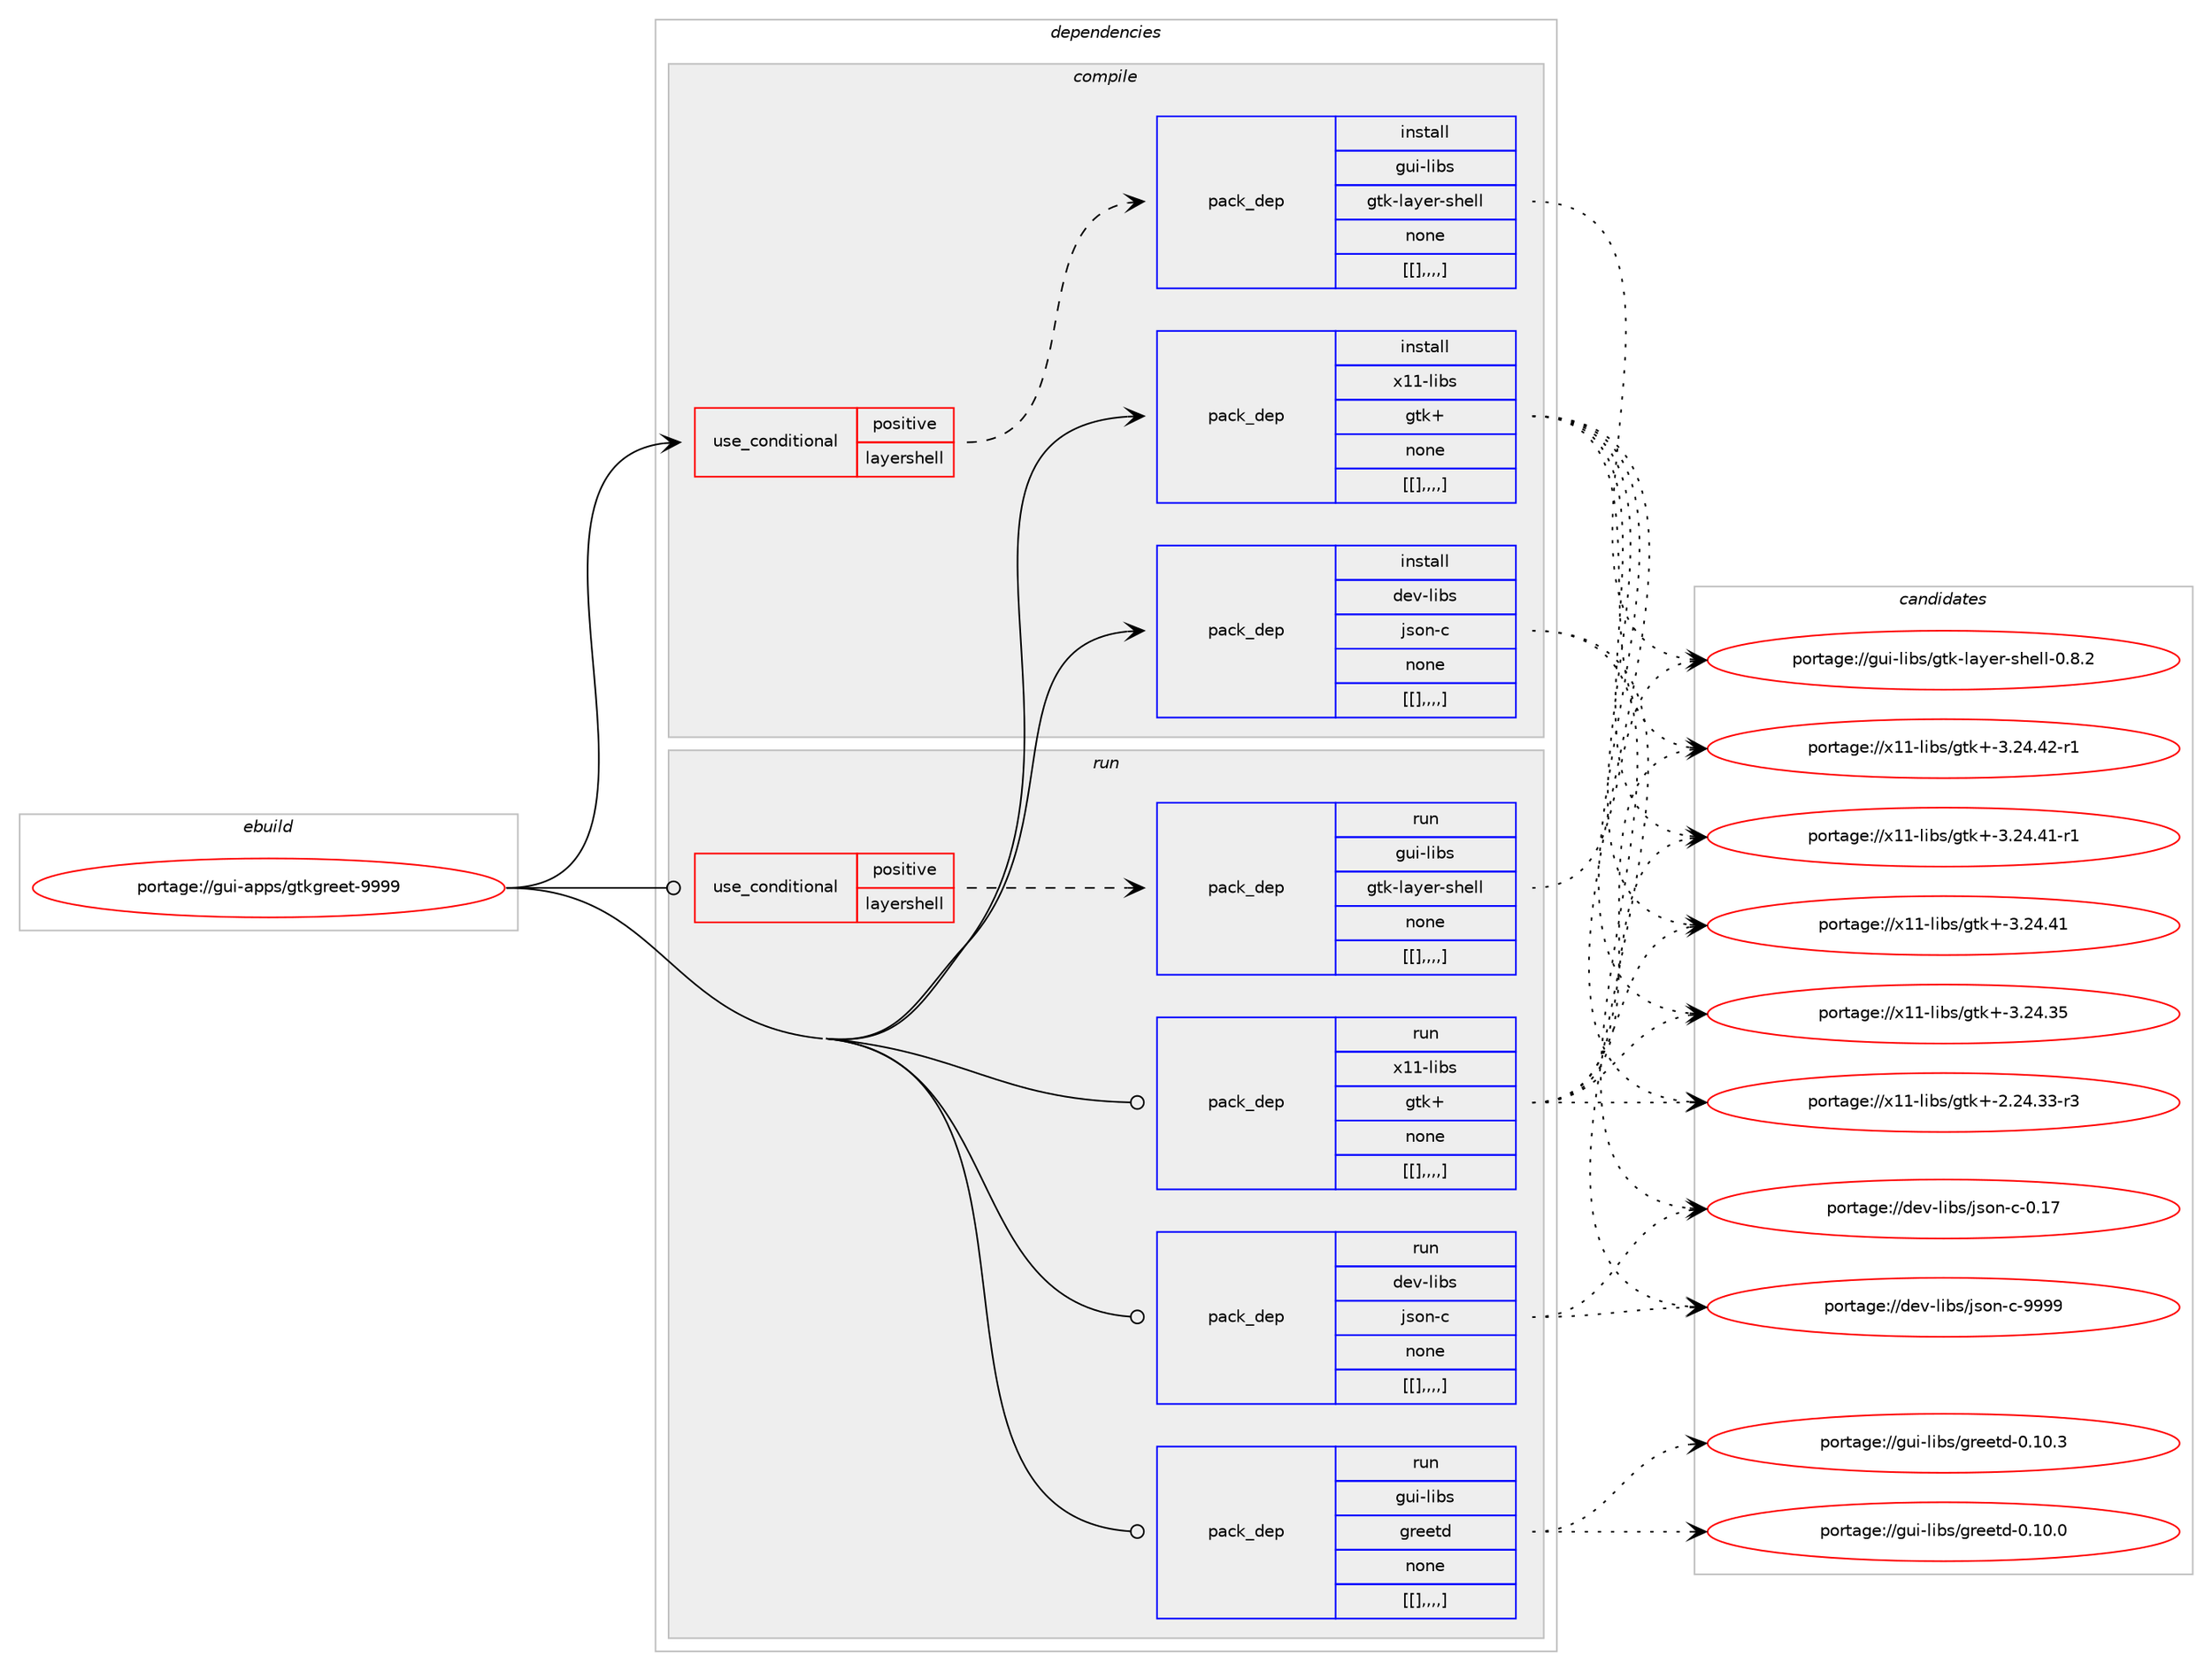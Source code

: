 digraph prolog {

# *************
# Graph options
# *************

newrank=true;
concentrate=true;
compound=true;
graph [rankdir=LR,fontname=Helvetica,fontsize=10,ranksep=1.5];#, ranksep=2.5, nodesep=0.2];
edge  [arrowhead=vee];
node  [fontname=Helvetica,fontsize=10];

# **********
# The ebuild
# **********

subgraph cluster_leftcol {
color=gray;
label=<<i>ebuild</i>>;
id [label="portage://gui-apps/gtkgreet-9999", color=red, width=4, href="../gui-apps/gtkgreet-9999.svg"];
}

# ****************
# The dependencies
# ****************

subgraph cluster_midcol {
color=gray;
label=<<i>dependencies</i>>;
subgraph cluster_compile {
fillcolor="#eeeeee";
style=filled;
label=<<i>compile</i>>;
subgraph cond68765 {
dependency247450 [label=<<TABLE BORDER="0" CELLBORDER="1" CELLSPACING="0" CELLPADDING="4"><TR><TD ROWSPAN="3" CELLPADDING="10">use_conditional</TD></TR><TR><TD>positive</TD></TR><TR><TD>layershell</TD></TR></TABLE>>, shape=none, color=red];
subgraph pack177150 {
dependency247451 [label=<<TABLE BORDER="0" CELLBORDER="1" CELLSPACING="0" CELLPADDING="4" WIDTH="220"><TR><TD ROWSPAN="6" CELLPADDING="30">pack_dep</TD></TR><TR><TD WIDTH="110">install</TD></TR><TR><TD>gui-libs</TD></TR><TR><TD>gtk-layer-shell</TD></TR><TR><TD>none</TD></TR><TR><TD>[[],,,,]</TD></TR></TABLE>>, shape=none, color=blue];
}
dependency247450:e -> dependency247451:w [weight=20,style="dashed",arrowhead="vee"];
}
id:e -> dependency247450:w [weight=20,style="solid",arrowhead="vee"];
subgraph pack177151 {
dependency247452 [label=<<TABLE BORDER="0" CELLBORDER="1" CELLSPACING="0" CELLPADDING="4" WIDTH="220"><TR><TD ROWSPAN="6" CELLPADDING="30">pack_dep</TD></TR><TR><TD WIDTH="110">install</TD></TR><TR><TD>dev-libs</TD></TR><TR><TD>json-c</TD></TR><TR><TD>none</TD></TR><TR><TD>[[],,,,]</TD></TR></TABLE>>, shape=none, color=blue];
}
id:e -> dependency247452:w [weight=20,style="solid",arrowhead="vee"];
subgraph pack177152 {
dependency247453 [label=<<TABLE BORDER="0" CELLBORDER="1" CELLSPACING="0" CELLPADDING="4" WIDTH="220"><TR><TD ROWSPAN="6" CELLPADDING="30">pack_dep</TD></TR><TR><TD WIDTH="110">install</TD></TR><TR><TD>x11-libs</TD></TR><TR><TD>gtk+</TD></TR><TR><TD>none</TD></TR><TR><TD>[[],,,,]</TD></TR></TABLE>>, shape=none, color=blue];
}
id:e -> dependency247453:w [weight=20,style="solid",arrowhead="vee"];
}
subgraph cluster_compileandrun {
fillcolor="#eeeeee";
style=filled;
label=<<i>compile and run</i>>;
}
subgraph cluster_run {
fillcolor="#eeeeee";
style=filled;
label=<<i>run</i>>;
subgraph cond68766 {
dependency247454 [label=<<TABLE BORDER="0" CELLBORDER="1" CELLSPACING="0" CELLPADDING="4"><TR><TD ROWSPAN="3" CELLPADDING="10">use_conditional</TD></TR><TR><TD>positive</TD></TR><TR><TD>layershell</TD></TR></TABLE>>, shape=none, color=red];
subgraph pack177153 {
dependency247455 [label=<<TABLE BORDER="0" CELLBORDER="1" CELLSPACING="0" CELLPADDING="4" WIDTH="220"><TR><TD ROWSPAN="6" CELLPADDING="30">pack_dep</TD></TR><TR><TD WIDTH="110">run</TD></TR><TR><TD>gui-libs</TD></TR><TR><TD>gtk-layer-shell</TD></TR><TR><TD>none</TD></TR><TR><TD>[[],,,,]</TD></TR></TABLE>>, shape=none, color=blue];
}
dependency247454:e -> dependency247455:w [weight=20,style="dashed",arrowhead="vee"];
}
id:e -> dependency247454:w [weight=20,style="solid",arrowhead="odot"];
subgraph pack177154 {
dependency247456 [label=<<TABLE BORDER="0" CELLBORDER="1" CELLSPACING="0" CELLPADDING="4" WIDTH="220"><TR><TD ROWSPAN="6" CELLPADDING="30">pack_dep</TD></TR><TR><TD WIDTH="110">run</TD></TR><TR><TD>dev-libs</TD></TR><TR><TD>json-c</TD></TR><TR><TD>none</TD></TR><TR><TD>[[],,,,]</TD></TR></TABLE>>, shape=none, color=blue];
}
id:e -> dependency247456:w [weight=20,style="solid",arrowhead="odot"];
subgraph pack177155 {
dependency247457 [label=<<TABLE BORDER="0" CELLBORDER="1" CELLSPACING="0" CELLPADDING="4" WIDTH="220"><TR><TD ROWSPAN="6" CELLPADDING="30">pack_dep</TD></TR><TR><TD WIDTH="110">run</TD></TR><TR><TD>gui-libs</TD></TR><TR><TD>greetd</TD></TR><TR><TD>none</TD></TR><TR><TD>[[],,,,]</TD></TR></TABLE>>, shape=none, color=blue];
}
id:e -> dependency247457:w [weight=20,style="solid",arrowhead="odot"];
subgraph pack177156 {
dependency247458 [label=<<TABLE BORDER="0" CELLBORDER="1" CELLSPACING="0" CELLPADDING="4" WIDTH="220"><TR><TD ROWSPAN="6" CELLPADDING="30">pack_dep</TD></TR><TR><TD WIDTH="110">run</TD></TR><TR><TD>x11-libs</TD></TR><TR><TD>gtk+</TD></TR><TR><TD>none</TD></TR><TR><TD>[[],,,,]</TD></TR></TABLE>>, shape=none, color=blue];
}
id:e -> dependency247458:w [weight=20,style="solid",arrowhead="odot"];
}
}

# **************
# The candidates
# **************

subgraph cluster_choices {
rank=same;
color=gray;
label=<<i>candidates</i>>;

subgraph choice177150 {
color=black;
nodesep=1;
choice103117105451081059811547103116107451089712110111445115104101108108454846564650 [label="portage://gui-libs/gtk-layer-shell-0.8.2", color=red, width=4,href="../gui-libs/gtk-layer-shell-0.8.2.svg"];
dependency247451:e -> choice103117105451081059811547103116107451089712110111445115104101108108454846564650:w [style=dotted,weight="100"];
}
subgraph choice177151 {
color=black;
nodesep=1;
choice10010111845108105981154710611511111045994557575757 [label="portage://dev-libs/json-c-9999", color=red, width=4,href="../dev-libs/json-c-9999.svg"];
choice10010111845108105981154710611511111045994548464955 [label="portage://dev-libs/json-c-0.17", color=red, width=4,href="../dev-libs/json-c-0.17.svg"];
dependency247452:e -> choice10010111845108105981154710611511111045994557575757:w [style=dotted,weight="100"];
dependency247452:e -> choice10010111845108105981154710611511111045994548464955:w [style=dotted,weight="100"];
}
subgraph choice177152 {
color=black;
nodesep=1;
choice12049494510810598115471031161074345514650524652504511449 [label="portage://x11-libs/gtk+-3.24.42-r1", color=red, width=4,href="../x11-libs/gtk+-3.24.42-r1.svg"];
choice12049494510810598115471031161074345514650524652494511449 [label="portage://x11-libs/gtk+-3.24.41-r1", color=red, width=4,href="../x11-libs/gtk+-3.24.41-r1.svg"];
choice1204949451081059811547103116107434551465052465249 [label="portage://x11-libs/gtk+-3.24.41", color=red, width=4,href="../x11-libs/gtk+-3.24.41.svg"];
choice1204949451081059811547103116107434551465052465153 [label="portage://x11-libs/gtk+-3.24.35", color=red, width=4,href="../x11-libs/gtk+-3.24.35.svg"];
choice12049494510810598115471031161074345504650524651514511451 [label="portage://x11-libs/gtk+-2.24.33-r3", color=red, width=4,href="../x11-libs/gtk+-2.24.33-r3.svg"];
dependency247453:e -> choice12049494510810598115471031161074345514650524652504511449:w [style=dotted,weight="100"];
dependency247453:e -> choice12049494510810598115471031161074345514650524652494511449:w [style=dotted,weight="100"];
dependency247453:e -> choice1204949451081059811547103116107434551465052465249:w [style=dotted,weight="100"];
dependency247453:e -> choice1204949451081059811547103116107434551465052465153:w [style=dotted,weight="100"];
dependency247453:e -> choice12049494510810598115471031161074345504650524651514511451:w [style=dotted,weight="100"];
}
subgraph choice177153 {
color=black;
nodesep=1;
choice103117105451081059811547103116107451089712110111445115104101108108454846564650 [label="portage://gui-libs/gtk-layer-shell-0.8.2", color=red, width=4,href="../gui-libs/gtk-layer-shell-0.8.2.svg"];
dependency247455:e -> choice103117105451081059811547103116107451089712110111445115104101108108454846564650:w [style=dotted,weight="100"];
}
subgraph choice177154 {
color=black;
nodesep=1;
choice10010111845108105981154710611511111045994557575757 [label="portage://dev-libs/json-c-9999", color=red, width=4,href="../dev-libs/json-c-9999.svg"];
choice10010111845108105981154710611511111045994548464955 [label="portage://dev-libs/json-c-0.17", color=red, width=4,href="../dev-libs/json-c-0.17.svg"];
dependency247456:e -> choice10010111845108105981154710611511111045994557575757:w [style=dotted,weight="100"];
dependency247456:e -> choice10010111845108105981154710611511111045994548464955:w [style=dotted,weight="100"];
}
subgraph choice177155 {
color=black;
nodesep=1;
choice10311710545108105981154710311410110111610045484649484651 [label="portage://gui-libs/greetd-0.10.3", color=red, width=4,href="../gui-libs/greetd-0.10.3.svg"];
choice10311710545108105981154710311410110111610045484649484648 [label="portage://gui-libs/greetd-0.10.0", color=red, width=4,href="../gui-libs/greetd-0.10.0.svg"];
dependency247457:e -> choice10311710545108105981154710311410110111610045484649484651:w [style=dotted,weight="100"];
dependency247457:e -> choice10311710545108105981154710311410110111610045484649484648:w [style=dotted,weight="100"];
}
subgraph choice177156 {
color=black;
nodesep=1;
choice12049494510810598115471031161074345514650524652504511449 [label="portage://x11-libs/gtk+-3.24.42-r1", color=red, width=4,href="../x11-libs/gtk+-3.24.42-r1.svg"];
choice12049494510810598115471031161074345514650524652494511449 [label="portage://x11-libs/gtk+-3.24.41-r1", color=red, width=4,href="../x11-libs/gtk+-3.24.41-r1.svg"];
choice1204949451081059811547103116107434551465052465249 [label="portage://x11-libs/gtk+-3.24.41", color=red, width=4,href="../x11-libs/gtk+-3.24.41.svg"];
choice1204949451081059811547103116107434551465052465153 [label="portage://x11-libs/gtk+-3.24.35", color=red, width=4,href="../x11-libs/gtk+-3.24.35.svg"];
choice12049494510810598115471031161074345504650524651514511451 [label="portage://x11-libs/gtk+-2.24.33-r3", color=red, width=4,href="../x11-libs/gtk+-2.24.33-r3.svg"];
dependency247458:e -> choice12049494510810598115471031161074345514650524652504511449:w [style=dotted,weight="100"];
dependency247458:e -> choice12049494510810598115471031161074345514650524652494511449:w [style=dotted,weight="100"];
dependency247458:e -> choice1204949451081059811547103116107434551465052465249:w [style=dotted,weight="100"];
dependency247458:e -> choice1204949451081059811547103116107434551465052465153:w [style=dotted,weight="100"];
dependency247458:e -> choice12049494510810598115471031161074345504650524651514511451:w [style=dotted,weight="100"];
}
}

}
